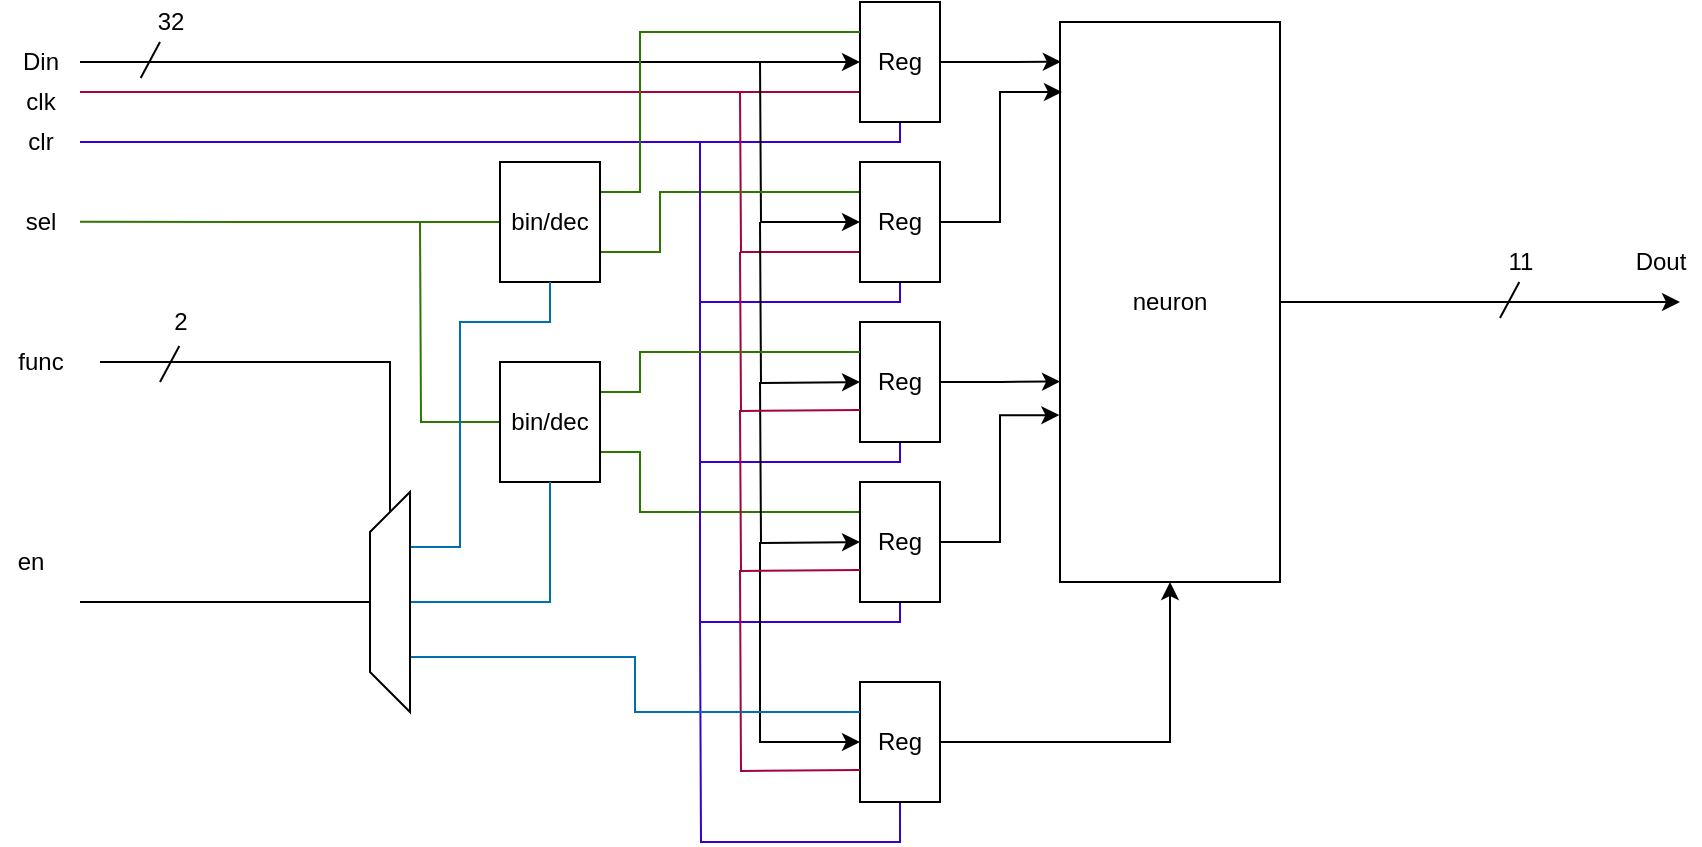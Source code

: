 <mxfile version="16.1.2" type="device"><diagram id="ZA98mFQ-hSIzsk4ssZ8k" name="Page-1"><mxGraphModel dx="981" dy="597" grid="1" gridSize="10" guides="1" tooltips="1" connect="1" arrows="1" fold="1" page="1" pageScale="1" pageWidth="1169" pageHeight="1654" math="0" shadow="0"><root><mxCell id="0"/><mxCell id="1" parent="0"/><mxCell id="urB3YLbTzqCl08qIqBG9-2" style="edgeStyle=orthogonalEdgeStyle;rounded=0;orthogonalLoop=1;jettySize=auto;html=1;exitX=1;exitY=0.5;exitDx=0;exitDy=0;" edge="1" parent="1" source="urB3YLbTzqCl08qIqBG9-1"><mxGeometry relative="1" as="geometry"><mxPoint x="1140" y="290" as="targetPoint"/></mxGeometry></mxCell><mxCell id="urB3YLbTzqCl08qIqBG9-1" value="neuron" style="rounded=0;whiteSpace=wrap;html=1;" vertex="1" parent="1"><mxGeometry x="830" y="150" width="110" height="280" as="geometry"/></mxCell><mxCell id="urB3YLbTzqCl08qIqBG9-3" value="Dout" style="text;html=1;align=center;verticalAlign=middle;resizable=0;points=[];autosize=1;strokeColor=none;fillColor=none;" vertex="1" parent="1"><mxGeometry x="1110" y="260" width="40" height="20" as="geometry"/></mxCell><mxCell id="urB3YLbTzqCl08qIqBG9-21" style="edgeStyle=orthogonalEdgeStyle;rounded=0;orthogonalLoop=1;jettySize=auto;html=1;exitX=1;exitY=0.5;exitDx=0;exitDy=0;entryX=0.004;entryY=0.071;entryDx=0;entryDy=0;entryPerimeter=0;startArrow=none;startFill=0;endArrow=classic;endFill=1;" edge="1" parent="1" source="urB3YLbTzqCl08qIqBG9-4" target="urB3YLbTzqCl08qIqBG9-1"><mxGeometry relative="1" as="geometry"/></mxCell><mxCell id="urB3YLbTzqCl08qIqBG9-26" style="edgeStyle=orthogonalEdgeStyle;rounded=0;orthogonalLoop=1;jettySize=auto;html=1;exitX=0;exitY=0.75;exitDx=0;exitDy=0;startArrow=none;startFill=0;endArrow=none;endFill=0;fillColor=#d80073;strokeColor=#A50040;" edge="1" parent="1" source="urB3YLbTzqCl08qIqBG9-4"><mxGeometry relative="1" as="geometry"><mxPoint x="340" y="185" as="targetPoint"/></mxGeometry></mxCell><mxCell id="urB3YLbTzqCl08qIqBG9-48" style="edgeStyle=orthogonalEdgeStyle;rounded=0;orthogonalLoop=1;jettySize=auto;html=1;exitX=0.5;exitY=1;exitDx=0;exitDy=0;startArrow=none;startFill=0;endArrow=none;endFill=0;fillColor=#6a00ff;strokeColor=#3700CC;" edge="1" parent="1" source="urB3YLbTzqCl08qIqBG9-4"><mxGeometry relative="1" as="geometry"><mxPoint x="340" y="210" as="targetPoint"/><Array as="points"><mxPoint x="750" y="210"/><mxPoint x="340" y="210"/></Array></mxGeometry></mxCell><mxCell id="urB3YLbTzqCl08qIqBG9-4" value="Reg" style="rounded=0;whiteSpace=wrap;html=1;" vertex="1" parent="1"><mxGeometry x="730" y="140" width="40" height="60" as="geometry"/></mxCell><mxCell id="urB3YLbTzqCl08qIqBG9-16" style="edgeStyle=orthogonalEdgeStyle;rounded=0;orthogonalLoop=1;jettySize=auto;html=1;exitX=0;exitY=0.5;exitDx=0;exitDy=0;endArrow=none;endFill=0;startArrow=classic;startFill=1;" edge="1" parent="1" source="urB3YLbTzqCl08qIqBG9-5"><mxGeometry relative="1" as="geometry"><mxPoint x="680" y="170" as="targetPoint"/></mxGeometry></mxCell><mxCell id="urB3YLbTzqCl08qIqBG9-22" style="edgeStyle=orthogonalEdgeStyle;rounded=0;orthogonalLoop=1;jettySize=auto;html=1;exitX=1;exitY=0.5;exitDx=0;exitDy=0;entryX=0.009;entryY=0.125;entryDx=0;entryDy=0;entryPerimeter=0;startArrow=none;startFill=0;endArrow=classic;endFill=1;" edge="1" parent="1" source="urB3YLbTzqCl08qIqBG9-5" target="urB3YLbTzqCl08qIqBG9-1"><mxGeometry relative="1" as="geometry"/></mxCell><mxCell id="urB3YLbTzqCl08qIqBG9-27" style="edgeStyle=orthogonalEdgeStyle;rounded=0;orthogonalLoop=1;jettySize=auto;html=1;exitX=0;exitY=0.75;exitDx=0;exitDy=0;startArrow=none;startFill=0;endArrow=none;endFill=0;fillColor=#d80073;strokeColor=#A50040;" edge="1" parent="1" source="urB3YLbTzqCl08qIqBG9-5"><mxGeometry relative="1" as="geometry"><mxPoint x="670" y="185" as="targetPoint"/></mxGeometry></mxCell><mxCell id="urB3YLbTzqCl08qIqBG9-34" style="edgeStyle=orthogonalEdgeStyle;rounded=0;orthogonalLoop=1;jettySize=auto;html=1;exitX=0;exitY=0.25;exitDx=0;exitDy=0;entryX=1;entryY=0.75;entryDx=0;entryDy=0;startArrow=none;startFill=0;endArrow=none;endFill=0;fillColor=#60a917;strokeColor=#2D7600;" edge="1" parent="1" source="urB3YLbTzqCl08qIqBG9-5" target="urB3YLbTzqCl08qIqBG9-32"><mxGeometry relative="1" as="geometry"><Array as="points"><mxPoint x="630" y="235"/><mxPoint x="630" y="265"/></Array></mxGeometry></mxCell><mxCell id="urB3YLbTzqCl08qIqBG9-50" style="edgeStyle=orthogonalEdgeStyle;rounded=0;orthogonalLoop=1;jettySize=auto;html=1;exitX=0.5;exitY=1;exitDx=0;exitDy=0;startArrow=none;startFill=0;endArrow=none;endFill=0;fillColor=#6a00ff;strokeColor=#3700CC;" edge="1" parent="1" source="urB3YLbTzqCl08qIqBG9-5"><mxGeometry relative="1" as="geometry"><mxPoint x="650" y="210" as="targetPoint"/><Array as="points"><mxPoint x="750" y="290"/><mxPoint x="650" y="290"/></Array></mxGeometry></mxCell><mxCell id="urB3YLbTzqCl08qIqBG9-5" value="Reg" style="rounded=0;whiteSpace=wrap;html=1;" vertex="1" parent="1"><mxGeometry x="730" y="220" width="40" height="60" as="geometry"/></mxCell><mxCell id="urB3YLbTzqCl08qIqBG9-23" style="edgeStyle=orthogonalEdgeStyle;rounded=0;orthogonalLoop=1;jettySize=auto;html=1;exitX=1;exitY=0.5;exitDx=0;exitDy=0;entryX=0;entryY=0.642;entryDx=0;entryDy=0;entryPerimeter=0;startArrow=none;startFill=0;endArrow=classic;endFill=1;" edge="1" parent="1" source="urB3YLbTzqCl08qIqBG9-6" target="urB3YLbTzqCl08qIqBG9-1"><mxGeometry relative="1" as="geometry"/></mxCell><mxCell id="urB3YLbTzqCl08qIqBG9-51" style="edgeStyle=orthogonalEdgeStyle;rounded=0;orthogonalLoop=1;jettySize=auto;html=1;exitX=0.5;exitY=1;exitDx=0;exitDy=0;startArrow=none;startFill=0;endArrow=none;endFill=0;fillColor=#6a00ff;strokeColor=#3700CC;" edge="1" parent="1" source="urB3YLbTzqCl08qIqBG9-6"><mxGeometry relative="1" as="geometry"><mxPoint x="650" y="290" as="targetPoint"/><Array as="points"><mxPoint x="750" y="370"/><mxPoint x="650" y="370"/></Array></mxGeometry></mxCell><mxCell id="urB3YLbTzqCl08qIqBG9-6" value="Reg" style="rounded=0;whiteSpace=wrap;html=1;" vertex="1" parent="1"><mxGeometry x="730" y="300" width="40" height="60" as="geometry"/></mxCell><mxCell id="urB3YLbTzqCl08qIqBG9-24" style="edgeStyle=orthogonalEdgeStyle;rounded=0;orthogonalLoop=1;jettySize=auto;html=1;exitX=1;exitY=0.5;exitDx=0;exitDy=0;entryX=-0.003;entryY=0.702;entryDx=0;entryDy=0;entryPerimeter=0;startArrow=none;startFill=0;endArrow=classic;endFill=1;" edge="1" parent="1" source="urB3YLbTzqCl08qIqBG9-7" target="urB3YLbTzqCl08qIqBG9-1"><mxGeometry relative="1" as="geometry"/></mxCell><mxCell id="urB3YLbTzqCl08qIqBG9-37" style="edgeStyle=orthogonalEdgeStyle;rounded=0;orthogonalLoop=1;jettySize=auto;html=1;exitX=0;exitY=0.25;exitDx=0;exitDy=0;entryX=1;entryY=0.75;entryDx=0;entryDy=0;startArrow=none;startFill=0;endArrow=none;endFill=0;fillColor=#60a917;strokeColor=#2D7600;" edge="1" parent="1" source="urB3YLbTzqCl08qIqBG9-7" target="urB3YLbTzqCl08qIqBG9-35"><mxGeometry relative="1" as="geometry"><Array as="points"><mxPoint x="620" y="395"/><mxPoint x="620" y="365"/></Array></mxGeometry></mxCell><mxCell id="urB3YLbTzqCl08qIqBG9-52" style="edgeStyle=orthogonalEdgeStyle;rounded=0;orthogonalLoop=1;jettySize=auto;html=1;exitX=0.5;exitY=1;exitDx=0;exitDy=0;startArrow=none;startFill=0;endArrow=none;endFill=0;fillColor=#6a00ff;strokeColor=#3700CC;" edge="1" parent="1" source="urB3YLbTzqCl08qIqBG9-7"><mxGeometry relative="1" as="geometry"><mxPoint x="650" y="370" as="targetPoint"/><Array as="points"><mxPoint x="750" y="450"/><mxPoint x="650" y="450"/></Array></mxGeometry></mxCell><mxCell id="urB3YLbTzqCl08qIqBG9-7" value="Reg" style="rounded=0;whiteSpace=wrap;html=1;" vertex="1" parent="1"><mxGeometry x="730" y="380" width="40" height="60" as="geometry"/></mxCell><mxCell id="urB3YLbTzqCl08qIqBG9-25" style="edgeStyle=orthogonalEdgeStyle;rounded=0;orthogonalLoop=1;jettySize=auto;html=1;exitX=1;exitY=0.5;exitDx=0;exitDy=0;startArrow=none;startFill=0;endArrow=classic;endFill=1;" edge="1" parent="1" source="urB3YLbTzqCl08qIqBG9-8" target="urB3YLbTzqCl08qIqBG9-1"><mxGeometry relative="1" as="geometry"/></mxCell><mxCell id="urB3YLbTzqCl08qIqBG9-53" style="edgeStyle=orthogonalEdgeStyle;rounded=0;orthogonalLoop=1;jettySize=auto;html=1;exitX=0.5;exitY=1;exitDx=0;exitDy=0;startArrow=none;startFill=0;endArrow=none;endFill=0;fillColor=#6a00ff;strokeColor=#3700CC;" edge="1" parent="1" source="urB3YLbTzqCl08qIqBG9-8"><mxGeometry relative="1" as="geometry"><mxPoint x="650" y="450" as="targetPoint"/></mxGeometry></mxCell><mxCell id="urB3YLbTzqCl08qIqBG9-8" value="Reg" style="rounded=0;whiteSpace=wrap;html=1;" vertex="1" parent="1"><mxGeometry x="730" y="480" width="40" height="60" as="geometry"/></mxCell><mxCell id="urB3YLbTzqCl08qIqBG9-15" value="" style="endArrow=classic;html=1;rounded=0;entryX=0;entryY=0.5;entryDx=0;entryDy=0;" edge="1" parent="1" target="urB3YLbTzqCl08qIqBG9-4"><mxGeometry width="50" height="50" relative="1" as="geometry"><mxPoint x="340" y="170" as="sourcePoint"/><mxPoint x="390" y="140" as="targetPoint"/></mxGeometry></mxCell><mxCell id="urB3YLbTzqCl08qIqBG9-17" style="edgeStyle=orthogonalEdgeStyle;rounded=0;orthogonalLoop=1;jettySize=auto;html=1;exitX=0;exitY=0.5;exitDx=0;exitDy=0;endArrow=none;endFill=0;startArrow=classic;startFill=1;" edge="1" parent="1"><mxGeometry relative="1" as="geometry"><mxPoint x="680" y="250" as="targetPoint"/><mxPoint x="730" y="330" as="sourcePoint"/></mxGeometry></mxCell><mxCell id="urB3YLbTzqCl08qIqBG9-18" style="edgeStyle=orthogonalEdgeStyle;rounded=0;orthogonalLoop=1;jettySize=auto;html=1;exitX=0;exitY=0.5;exitDx=0;exitDy=0;endArrow=none;endFill=0;startArrow=classic;startFill=1;" edge="1" parent="1"><mxGeometry relative="1" as="geometry"><mxPoint x="680" y="330" as="targetPoint"/><mxPoint x="730" y="410" as="sourcePoint"/></mxGeometry></mxCell><mxCell id="urB3YLbTzqCl08qIqBG9-19" style="edgeStyle=orthogonalEdgeStyle;rounded=0;orthogonalLoop=1;jettySize=auto;html=1;endArrow=none;endFill=0;startArrow=classic;startFill=1;" edge="1" parent="1"><mxGeometry relative="1" as="geometry"><mxPoint x="680" y="410" as="targetPoint"/><mxPoint x="730" y="510" as="sourcePoint"/><Array as="points"><mxPoint x="730" y="510"/><mxPoint x="680" y="510"/></Array></mxGeometry></mxCell><mxCell id="urB3YLbTzqCl08qIqBG9-20" value="Din" style="text;html=1;align=center;verticalAlign=middle;resizable=0;points=[];autosize=1;strokeColor=none;fillColor=none;" vertex="1" parent="1"><mxGeometry x="305" y="160" width="30" height="20" as="geometry"/></mxCell><mxCell id="urB3YLbTzqCl08qIqBG9-28" style="edgeStyle=orthogonalEdgeStyle;rounded=0;orthogonalLoop=1;jettySize=auto;html=1;exitX=0;exitY=0.75;exitDx=0;exitDy=0;startArrow=none;startFill=0;endArrow=none;endFill=0;fillColor=#d80073;strokeColor=#A50040;" edge="1" parent="1"><mxGeometry relative="1" as="geometry"><mxPoint x="670" y="265" as="targetPoint"/><mxPoint x="730" y="344" as="sourcePoint"/></mxGeometry></mxCell><mxCell id="urB3YLbTzqCl08qIqBG9-29" style="edgeStyle=orthogonalEdgeStyle;rounded=0;orthogonalLoop=1;jettySize=auto;html=1;exitX=0;exitY=0.75;exitDx=0;exitDy=0;startArrow=none;startFill=0;endArrow=none;endFill=0;fillColor=#d80073;strokeColor=#A50040;" edge="1" parent="1"><mxGeometry relative="1" as="geometry"><mxPoint x="670" y="344" as="targetPoint"/><mxPoint x="730" y="424" as="sourcePoint"/></mxGeometry></mxCell><mxCell id="urB3YLbTzqCl08qIqBG9-30" style="edgeStyle=orthogonalEdgeStyle;rounded=0;orthogonalLoop=1;jettySize=auto;html=1;exitX=0;exitY=0.75;exitDx=0;exitDy=0;startArrow=none;startFill=0;endArrow=none;endFill=0;fillColor=#d80073;strokeColor=#A50040;" edge="1" parent="1"><mxGeometry relative="1" as="geometry"><mxPoint x="670" y="424" as="targetPoint"/><mxPoint x="730" y="524" as="sourcePoint"/></mxGeometry></mxCell><mxCell id="urB3YLbTzqCl08qIqBG9-31" value="clk" style="text;html=1;align=center;verticalAlign=middle;resizable=0;points=[];autosize=1;strokeColor=none;fillColor=none;" vertex="1" parent="1"><mxGeometry x="305" y="180" width="30" height="20" as="geometry"/></mxCell><mxCell id="urB3YLbTzqCl08qIqBG9-33" style="edgeStyle=orthogonalEdgeStyle;rounded=0;orthogonalLoop=1;jettySize=auto;html=1;exitX=1;exitY=0.25;exitDx=0;exitDy=0;entryX=0;entryY=0.25;entryDx=0;entryDy=0;startArrow=none;startFill=0;endArrow=none;endFill=0;fillColor=#60a917;strokeColor=#2D7600;" edge="1" parent="1" source="urB3YLbTzqCl08qIqBG9-32" target="urB3YLbTzqCl08qIqBG9-4"><mxGeometry relative="1" as="geometry"><Array as="points"><mxPoint x="620" y="235"/><mxPoint x="620" y="155"/></Array></mxGeometry></mxCell><mxCell id="urB3YLbTzqCl08qIqBG9-61" style="edgeStyle=orthogonalEdgeStyle;rounded=0;orthogonalLoop=1;jettySize=auto;html=1;exitX=0;exitY=0.5;exitDx=0;exitDy=0;startArrow=none;startFill=0;endArrow=none;endFill=0;fillColor=#60a917;strokeColor=#2D7600;" edge="1" parent="1" source="urB3YLbTzqCl08qIqBG9-32"><mxGeometry relative="1" as="geometry"><mxPoint x="340" y="249.897" as="targetPoint"/></mxGeometry></mxCell><mxCell id="urB3YLbTzqCl08qIqBG9-32" value="bin/dec" style="rounded=0;whiteSpace=wrap;html=1;" vertex="1" parent="1"><mxGeometry x="550" y="220" width="50" height="60" as="geometry"/></mxCell><mxCell id="urB3YLbTzqCl08qIqBG9-36" style="edgeStyle=orthogonalEdgeStyle;rounded=0;orthogonalLoop=1;jettySize=auto;html=1;exitX=1;exitY=0.25;exitDx=0;exitDy=0;entryX=0;entryY=0.25;entryDx=0;entryDy=0;startArrow=none;startFill=0;endArrow=none;endFill=0;fillColor=#60a917;strokeColor=#2D7600;" edge="1" parent="1" source="urB3YLbTzqCl08qIqBG9-35" target="urB3YLbTzqCl08qIqBG9-6"><mxGeometry relative="1" as="geometry"><Array as="points"><mxPoint x="620" y="335"/><mxPoint x="620" y="315"/></Array></mxGeometry></mxCell><mxCell id="urB3YLbTzqCl08qIqBG9-62" style="edgeStyle=orthogonalEdgeStyle;rounded=0;orthogonalLoop=1;jettySize=auto;html=1;exitX=0;exitY=0.5;exitDx=0;exitDy=0;startArrow=none;startFill=0;endArrow=none;endFill=0;fillColor=#60a917;strokeColor=#2D7600;" edge="1" parent="1" source="urB3YLbTzqCl08qIqBG9-35"><mxGeometry relative="1" as="geometry"><mxPoint x="510" y="250.0" as="targetPoint"/></mxGeometry></mxCell><mxCell id="urB3YLbTzqCl08qIqBG9-35" value="bin/dec" style="rounded=0;whiteSpace=wrap;html=1;" vertex="1" parent="1"><mxGeometry x="550" y="320" width="50" height="60" as="geometry"/></mxCell><mxCell id="urB3YLbTzqCl08qIqBG9-40" style="edgeStyle=orthogonalEdgeStyle;rounded=0;orthogonalLoop=1;jettySize=auto;html=1;exitX=0.5;exitY=0;exitDx=0;exitDy=0;startArrow=none;startFill=0;endArrow=none;endFill=0;" edge="1" parent="1" source="urB3YLbTzqCl08qIqBG9-39"><mxGeometry relative="1" as="geometry"><mxPoint x="340" y="440" as="targetPoint"/></mxGeometry></mxCell><mxCell id="urB3YLbTzqCl08qIqBG9-43" style="edgeStyle=orthogonalEdgeStyle;rounded=0;orthogonalLoop=1;jettySize=auto;html=1;exitX=0.5;exitY=1;exitDx=0;exitDy=0;entryX=0.5;entryY=1;entryDx=0;entryDy=0;startArrow=none;startFill=0;endArrow=none;endFill=0;fillColor=#1ba1e2;strokeColor=#006EAF;" edge="1" parent="1" source="urB3YLbTzqCl08qIqBG9-39" target="urB3YLbTzqCl08qIqBG9-35"><mxGeometry relative="1" as="geometry"/></mxCell><mxCell id="urB3YLbTzqCl08qIqBG9-44" style="edgeStyle=orthogonalEdgeStyle;rounded=0;orthogonalLoop=1;jettySize=auto;html=1;exitX=0.75;exitY=1;exitDx=0;exitDy=0;entryX=0.5;entryY=1;entryDx=0;entryDy=0;startArrow=none;startFill=0;endArrow=none;endFill=0;fillColor=#1ba1e2;strokeColor=#006EAF;" edge="1" parent="1" source="urB3YLbTzqCl08qIqBG9-39" target="urB3YLbTzqCl08qIqBG9-32"><mxGeometry relative="1" as="geometry"><Array as="points"><mxPoint x="530" y="413"/><mxPoint x="530" y="300"/><mxPoint x="575" y="300"/></Array></mxGeometry></mxCell><mxCell id="urB3YLbTzqCl08qIqBG9-45" style="edgeStyle=orthogonalEdgeStyle;rounded=0;orthogonalLoop=1;jettySize=auto;html=1;exitX=0.25;exitY=1;exitDx=0;exitDy=0;entryX=0;entryY=0.25;entryDx=0;entryDy=0;startArrow=none;startFill=0;endArrow=none;endFill=0;fillColor=#1ba1e2;strokeColor=#006EAF;" edge="1" parent="1" source="urB3YLbTzqCl08qIqBG9-39" target="urB3YLbTzqCl08qIqBG9-8"><mxGeometry relative="1" as="geometry"/></mxCell><mxCell id="urB3YLbTzqCl08qIqBG9-46" style="edgeStyle=orthogonalEdgeStyle;rounded=0;orthogonalLoop=1;jettySize=auto;html=1;exitX=1;exitY=0.5;exitDx=0;exitDy=0;startArrow=none;startFill=0;endArrow=none;endFill=0;" edge="1" parent="1" source="urB3YLbTzqCl08qIqBG9-39"><mxGeometry relative="1" as="geometry"><mxPoint x="350" y="320.0" as="targetPoint"/><Array as="points"><mxPoint x="495" y="320"/></Array></mxGeometry></mxCell><mxCell id="urB3YLbTzqCl08qIqBG9-39" value="" style="shape=trapezoid;perimeter=trapezoidPerimeter;whiteSpace=wrap;html=1;fixedSize=1;rotation=-90;" vertex="1" parent="1"><mxGeometry x="440" y="430" width="110" height="20" as="geometry"/></mxCell><mxCell id="urB3YLbTzqCl08qIqBG9-41" value="en" style="text;html=1;align=center;verticalAlign=middle;resizable=0;points=[];autosize=1;strokeColor=none;fillColor=none;" vertex="1" parent="1"><mxGeometry x="300" y="410" width="30" height="20" as="geometry"/></mxCell><mxCell id="urB3YLbTzqCl08qIqBG9-47" value="func" style="text;html=1;align=center;verticalAlign=middle;resizable=0;points=[];autosize=1;strokeColor=none;fillColor=none;" vertex="1" parent="1"><mxGeometry x="300" y="310" width="40" height="20" as="geometry"/></mxCell><mxCell id="urB3YLbTzqCl08qIqBG9-49" value="clr" style="text;html=1;align=center;verticalAlign=middle;resizable=0;points=[];autosize=1;strokeColor=none;fillColor=none;" vertex="1" parent="1"><mxGeometry x="305" y="200" width="30" height="20" as="geometry"/></mxCell><mxCell id="urB3YLbTzqCl08qIqBG9-54" value="" style="endArrow=none;html=1;rounded=0;entryX=0.483;entryY=1.1;entryDx=0;entryDy=0;entryPerimeter=0;" edge="1" parent="1" target="urB3YLbTzqCl08qIqBG9-55"><mxGeometry width="50" height="50" relative="1" as="geometry"><mxPoint x="380" y="330" as="sourcePoint"/><mxPoint x="400" y="310" as="targetPoint"/></mxGeometry></mxCell><mxCell id="urB3YLbTzqCl08qIqBG9-55" value="2" style="text;html=1;align=center;verticalAlign=middle;resizable=0;points=[];autosize=1;strokeColor=none;fillColor=none;" vertex="1" parent="1"><mxGeometry x="380" y="290" width="20" height="20" as="geometry"/></mxCell><mxCell id="urB3YLbTzqCl08qIqBG9-57" value="" style="endArrow=none;html=1;rounded=0;entryX=0.483;entryY=1.1;entryDx=0;entryDy=0;entryPerimeter=0;" edge="1" parent="1"><mxGeometry width="50" height="50" relative="1" as="geometry"><mxPoint x="370.34" y="178" as="sourcePoint"/><mxPoint x="380.0" y="160.0" as="targetPoint"/></mxGeometry></mxCell><mxCell id="urB3YLbTzqCl08qIqBG9-58" value="32" style="text;html=1;align=center;verticalAlign=middle;resizable=0;points=[];autosize=1;strokeColor=none;fillColor=none;" vertex="1" parent="1"><mxGeometry x="370" y="140" width="30" height="20" as="geometry"/></mxCell><mxCell id="urB3YLbTzqCl08qIqBG9-59" value="" style="endArrow=none;html=1;rounded=0;entryX=0.483;entryY=1.1;entryDx=0;entryDy=0;entryPerimeter=0;" edge="1" parent="1"><mxGeometry width="50" height="50" relative="1" as="geometry"><mxPoint x="1050" y="298" as="sourcePoint"/><mxPoint x="1059.66" y="280.0" as="targetPoint"/></mxGeometry></mxCell><mxCell id="urB3YLbTzqCl08qIqBG9-60" value="11" style="text;html=1;align=center;verticalAlign=middle;resizable=0;points=[];autosize=1;strokeColor=none;fillColor=none;" vertex="1" parent="1"><mxGeometry x="1045" y="260" width="30" height="20" as="geometry"/></mxCell><mxCell id="urB3YLbTzqCl08qIqBG9-63" value="sel" style="text;html=1;align=center;verticalAlign=middle;resizable=0;points=[];autosize=1;strokeColor=none;fillColor=none;" vertex="1" parent="1"><mxGeometry x="305" y="240" width="30" height="20" as="geometry"/></mxCell></root></mxGraphModel></diagram></mxfile>